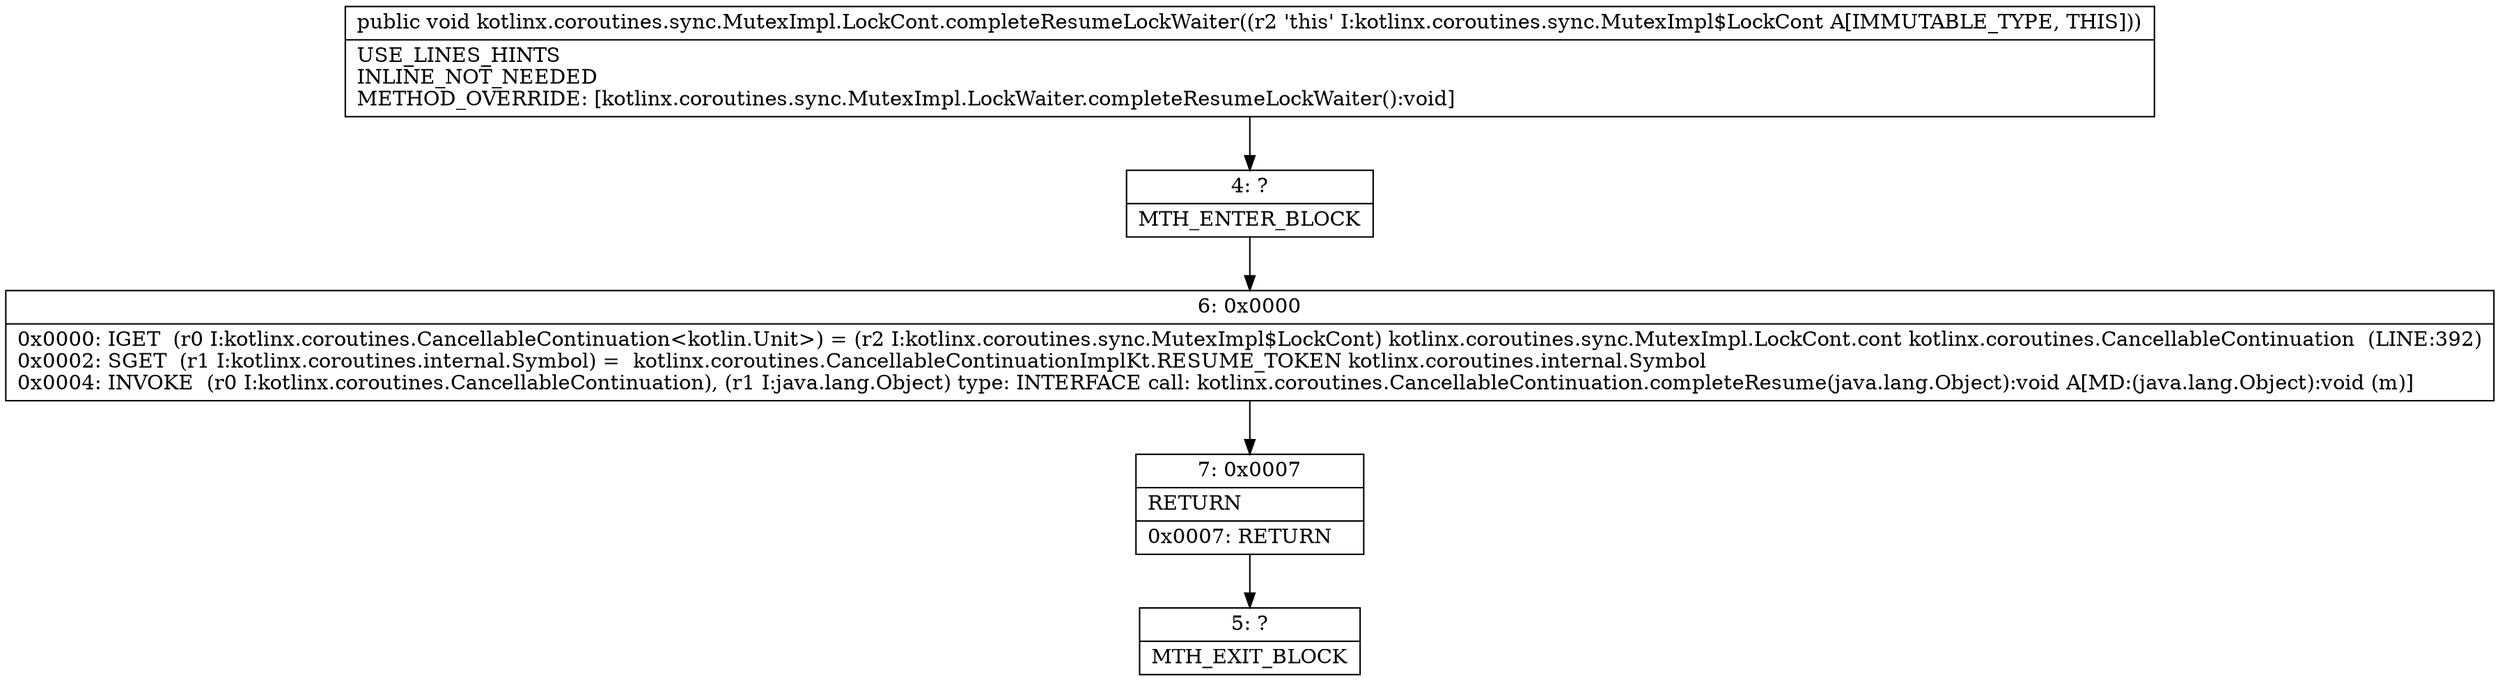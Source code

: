 digraph "CFG forkotlinx.coroutines.sync.MutexImpl.LockCont.completeResumeLockWaiter()V" {
Node_4 [shape=record,label="{4\:\ ?|MTH_ENTER_BLOCK\l}"];
Node_6 [shape=record,label="{6\:\ 0x0000|0x0000: IGET  (r0 I:kotlinx.coroutines.CancellableContinuation\<kotlin.Unit\>) = (r2 I:kotlinx.coroutines.sync.MutexImpl$LockCont) kotlinx.coroutines.sync.MutexImpl.LockCont.cont kotlinx.coroutines.CancellableContinuation  (LINE:392)\l0x0002: SGET  (r1 I:kotlinx.coroutines.internal.Symbol) =  kotlinx.coroutines.CancellableContinuationImplKt.RESUME_TOKEN kotlinx.coroutines.internal.Symbol \l0x0004: INVOKE  (r0 I:kotlinx.coroutines.CancellableContinuation), (r1 I:java.lang.Object) type: INTERFACE call: kotlinx.coroutines.CancellableContinuation.completeResume(java.lang.Object):void A[MD:(java.lang.Object):void (m)]\l}"];
Node_7 [shape=record,label="{7\:\ 0x0007|RETURN\l|0x0007: RETURN   \l}"];
Node_5 [shape=record,label="{5\:\ ?|MTH_EXIT_BLOCK\l}"];
MethodNode[shape=record,label="{public void kotlinx.coroutines.sync.MutexImpl.LockCont.completeResumeLockWaiter((r2 'this' I:kotlinx.coroutines.sync.MutexImpl$LockCont A[IMMUTABLE_TYPE, THIS]))  | USE_LINES_HINTS\lINLINE_NOT_NEEDED\lMETHOD_OVERRIDE: [kotlinx.coroutines.sync.MutexImpl.LockWaiter.completeResumeLockWaiter():void]\l}"];
MethodNode -> Node_4;Node_4 -> Node_6;
Node_6 -> Node_7;
Node_7 -> Node_5;
}


